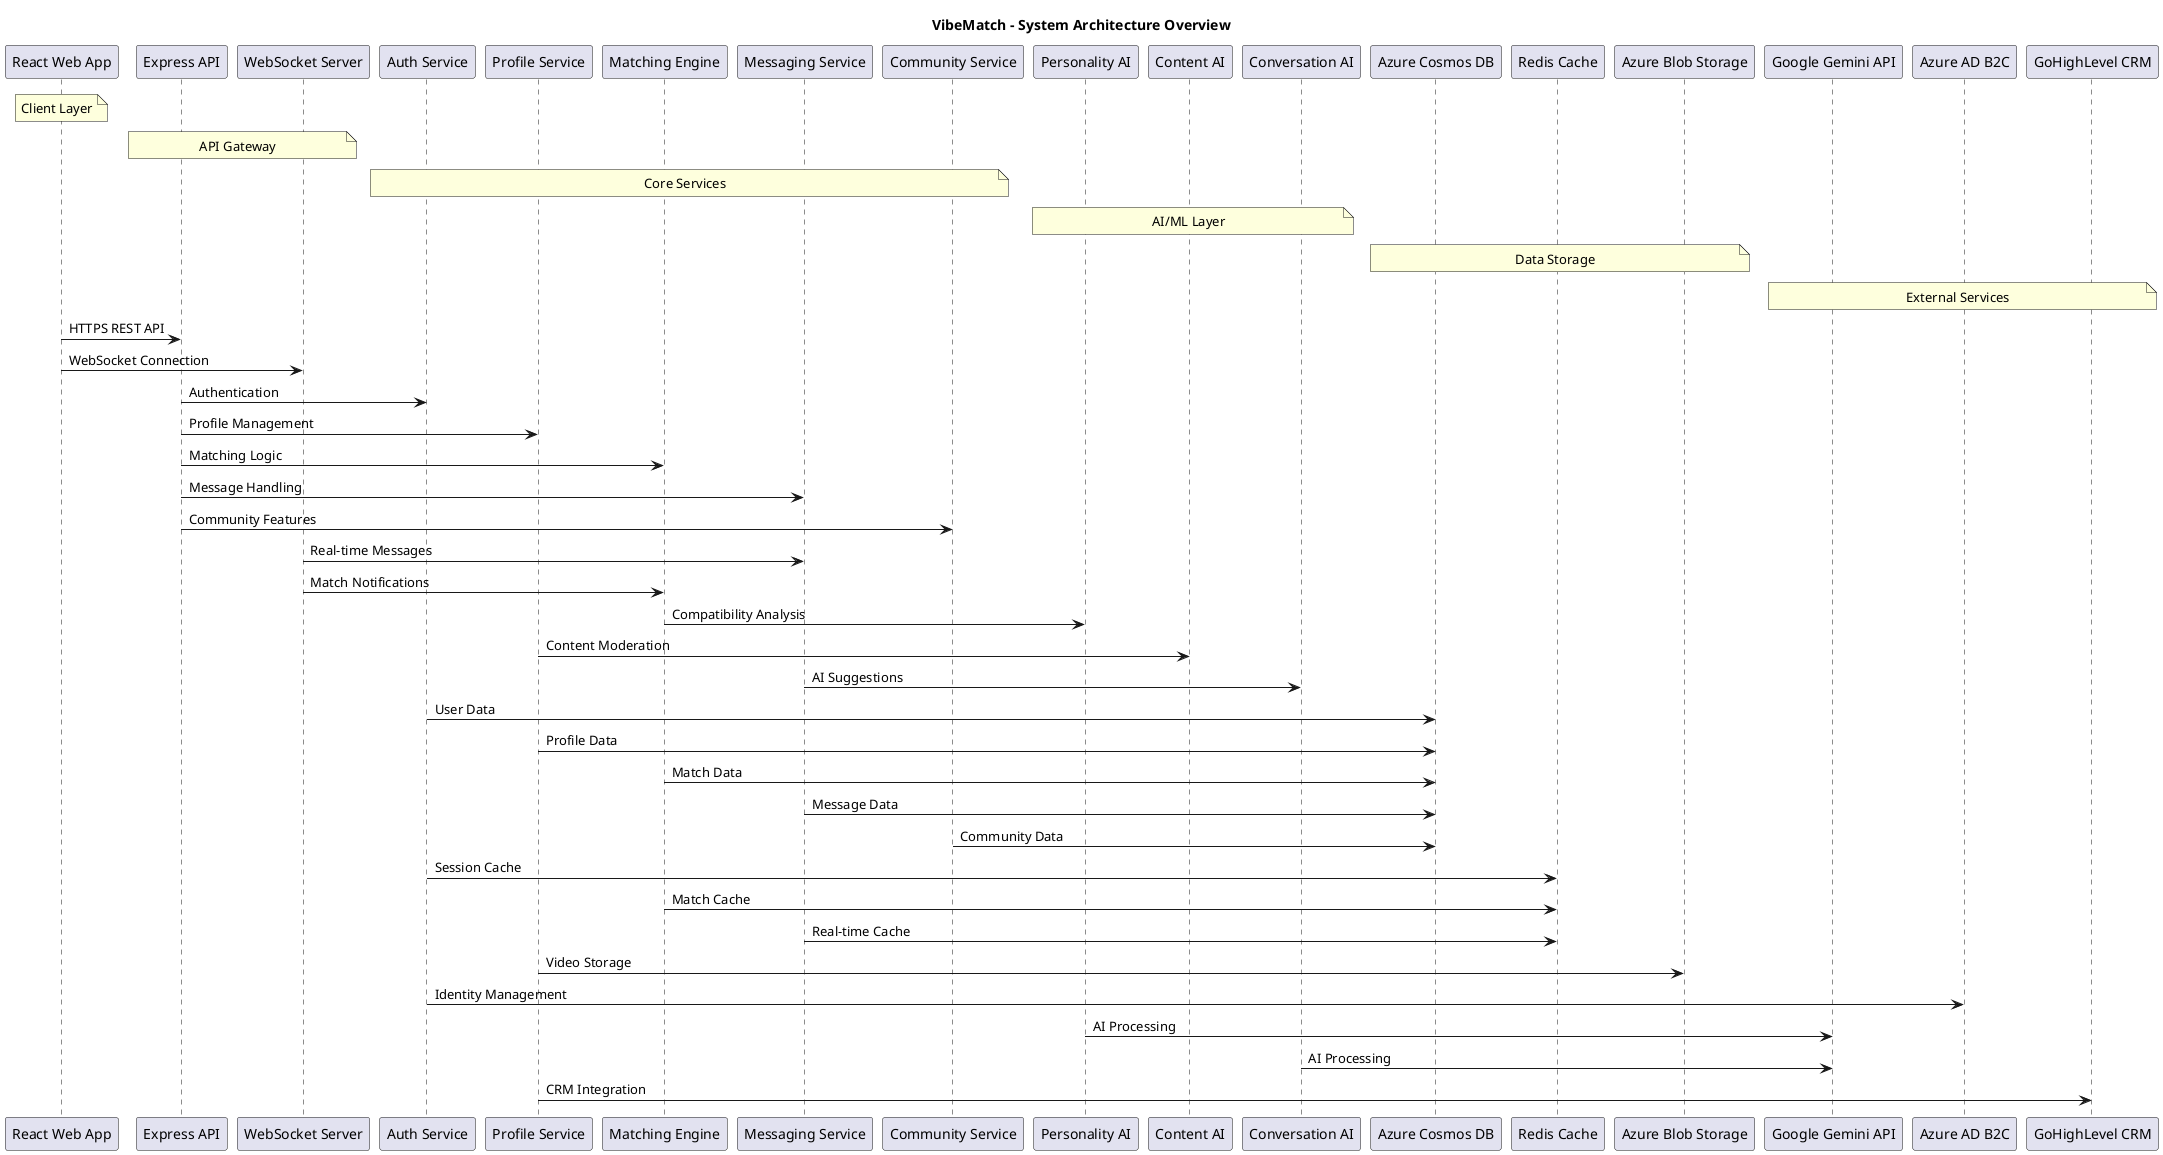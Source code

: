 @startuml VibeMatch_System_Overview_Basic
title VibeMatch - System Architecture Overview

participant "React Web App" as ReactApp
participant "Express API" as API
participant "WebSocket Server" as WS
participant "Auth Service" as AuthService
participant "Profile Service" as ProfileService
participant "Matching Engine" as MatchingEngine
participant "Messaging Service" as MessagingService
participant "Community Service" as CommunityService
participant "Personality AI" as PersonalityAI
participant "Content AI" as ContentAI
participant "Conversation AI" as ConversationAI
participant "Azure Cosmos DB" as CosmosDB
participant "Redis Cache" as Redis
participant "Azure Blob Storage" as BlobStorage
participant "Google Gemini API" as GeminiAPI
participant "Azure AD B2C" as AzureAD
participant "GoHighLevel CRM" as GHL

note over ReactApp : Client Layer
note over API, WS : API Gateway
note over AuthService, CommunityService : Core Services
note over PersonalityAI, ConversationAI : AI/ML Layer
note over CosmosDB, BlobStorage : Data Storage
note over GeminiAPI, GHL : External Services

ReactApp -> API : HTTPS REST API
ReactApp -> WS : WebSocket Connection

API -> AuthService : Authentication
API -> ProfileService : Profile Management
API -> MatchingEngine : Matching Logic
API -> MessagingService : Message Handling
API -> CommunityService : Community Features

WS -> MessagingService : Real-time Messages
WS -> MatchingEngine : Match Notifications

MatchingEngine -> PersonalityAI : Compatibility Analysis
ProfileService -> ContentAI : Content Moderation
MessagingService -> ConversationAI : AI Suggestions

AuthService -> CosmosDB : User Data
ProfileService -> CosmosDB : Profile Data
MatchingEngine -> CosmosDB : Match Data
MessagingService -> CosmosDB : Message Data
CommunityService -> CosmosDB : Community Data

AuthService -> Redis : Session Cache
MatchingEngine -> Redis : Match Cache
MessagingService -> Redis : Real-time Cache

ProfileService -> BlobStorage : Video Storage

AuthService -> AzureAD : Identity Management
PersonalityAI -> GeminiAPI : AI Processing
ConversationAI -> GeminiAPI : AI Processing
ProfileService -> GHL : CRM Integration

@enduml 